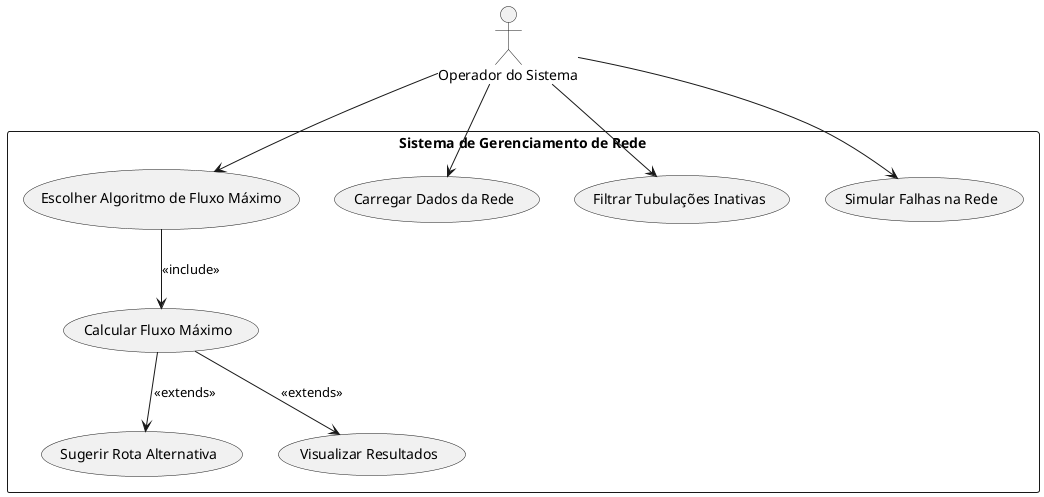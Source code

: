 @startuml diagrama-caso-de-uso
actor "Operador do Sistema" as Operador

rectangle "Sistema de Gerenciamento de Rede" {
    usecase "Escolher Algoritmo de Fluxo Máximo" as UC1
    usecase "Carregar Dados da Rede" as UC2
    usecase "Filtrar Tubulações Inativas" as UC3
    usecase "Simular Falhas na Rede" as UC4
    usecase "Calcular Fluxo Máximo" as UC5
    usecase "Sugerir Rota Alternativa" as UC6
    usecase "Visualizar Resultados" as UC7 
}

Operador --> UC1
Operador --> UC2
Operador --> UC3
Operador --> UC4

UC1 --> UC5 : <<include>>
UC5 --> UC6 : <<extends>>
UC5 --> UC7 : <<extends>>
@enduml